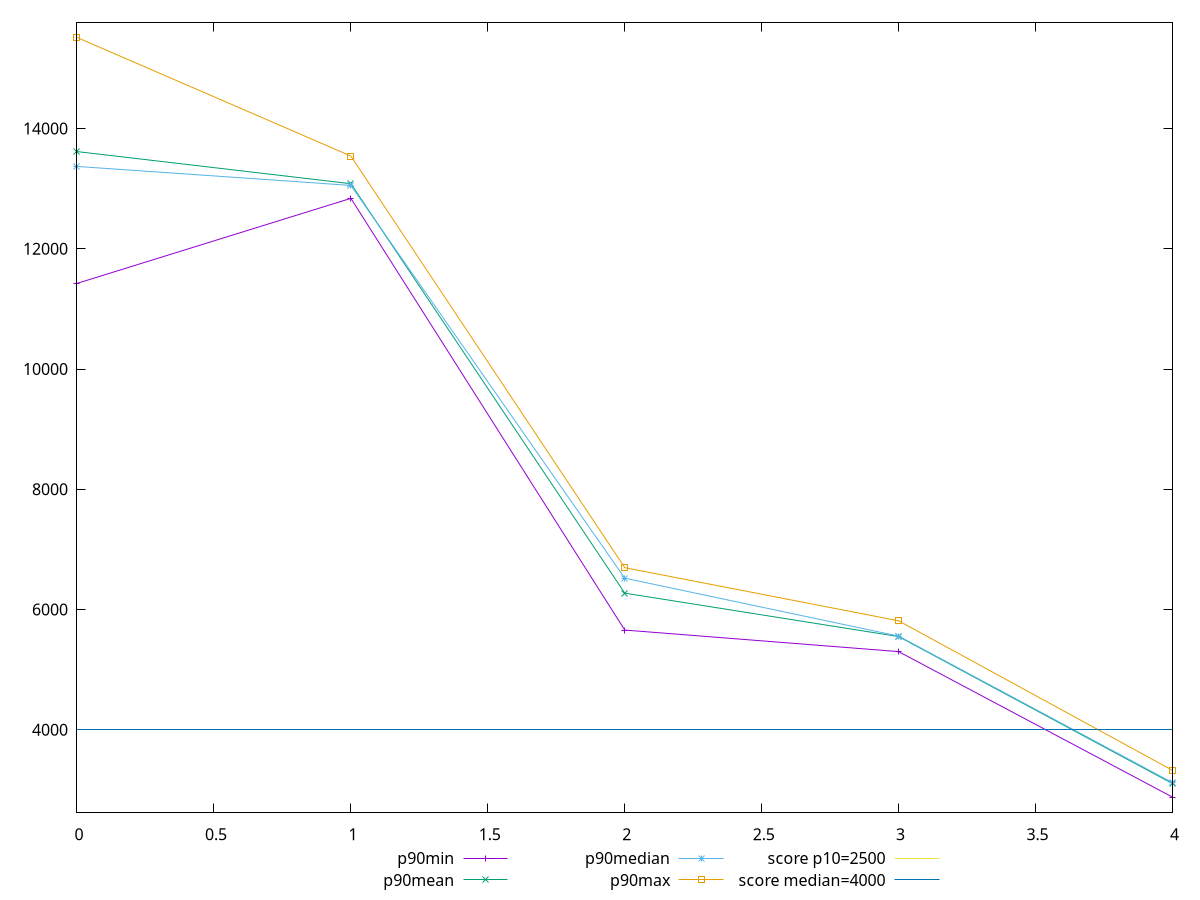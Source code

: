 reset

$p90Min <<EOF
0 11424.7225
1 12839.275
2 5657.423999999999
3 5298.996599999999
4 2878.644
EOF

$p90Mean <<EOF
0 13616.905670212765
1 13082.05764361702
2 6271.561944148938
3 5549.22841329787
4 3104.087852127658
EOF

$p90Median <<EOF
0 13369.336249999998
1 13053.875250000005
2 6520.566500000001
3 5557.012500000001
4 3120.4355
EOF

$p90Max <<EOF
0 15514.682999999999
1 13542.314
2 6695.414999999999
3 5811.6711
4 3324.0681
EOF

set key outside below
set xrange [0:4]
set yrange [2625.9232199999997:15767.403779999999]
set trange [2625.9232199999997:15767.403779999999]
set terminal svg size 640, 560 enhanced background rgb 'white'
set output "report_00025_2021-02-22T21:38:55.199Z/largest-contentful-paint/progression/value.svg"

plot $p90Min title "p90min" with linespoints, \
     $p90Mean title "p90mean" with linespoints, \
     $p90Median title "p90median" with linespoints, \
     $p90Max title "p90max" with linespoints, \
     2500 title "score p10=2500", \
     4000 title "score median=4000"

reset
